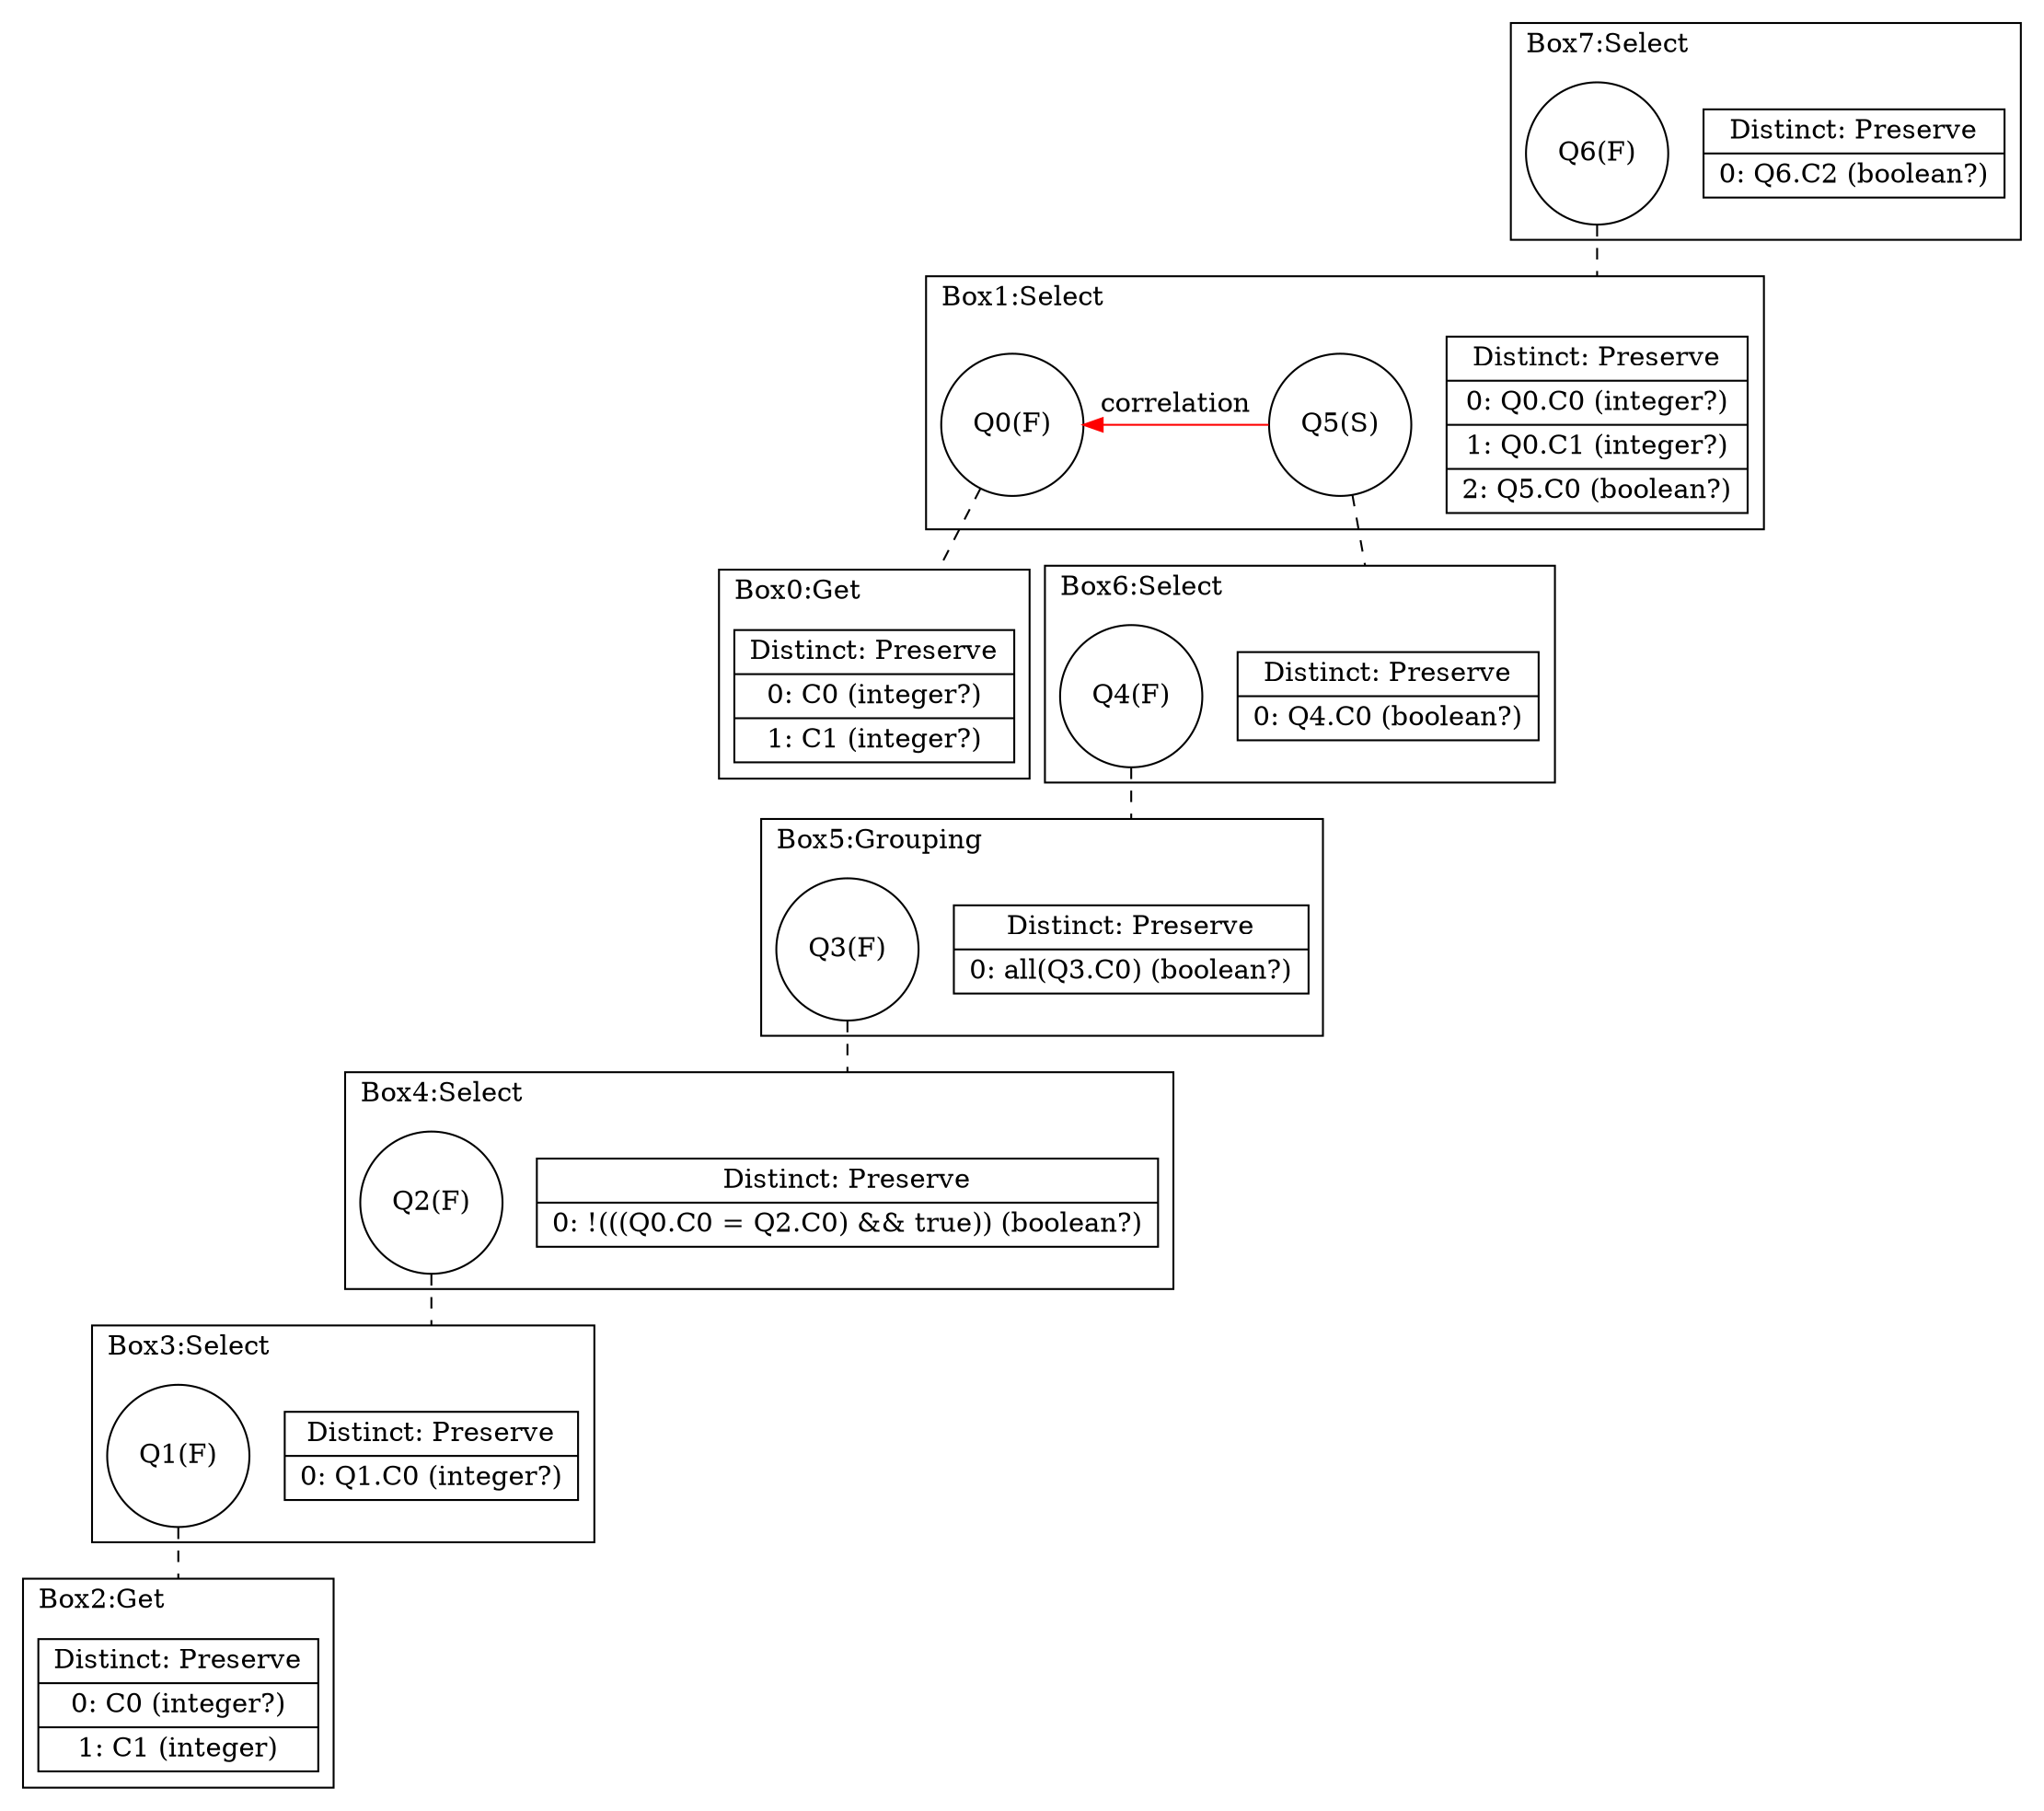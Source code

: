 digraph G {
    compound = true
    labeljust = l
    label = ""
    node [ shape = box ]
    subgraph cluster7 {
        label = "Box7:Select"
        boxhead7 [ shape = record, label = "{ Distinct: Preserve| 0: Q6.C2 (boolean?) }" ]
        {
            rank = same
            node [ shape = circle ]
            Q6 [ label = "Q6(F)" ]
        }
    }
    subgraph cluster1 {
        label = "Box1:Select"
        boxhead1 [ shape = record, label = "{ Distinct: Preserve| 0: Q0.C0 (integer?)| 1: Q0.C1 (integer?)| 2: Q5.C0 (boolean?) }" ]
        {
            rank = same
            node [ shape = circle ]
            Q0 [ label = "Q0(F)" ]
            Q5 [ label = "Q5(S)" ]
            Q5 -> Q0 [ label = "correlation", style = filled, color = red ]
        }
    }
    subgraph cluster0 {
        label = "Box0:Get"
        boxhead0 [ shape = record, label = "{ Distinct: Preserve| 0: C0 (integer?)| 1: C1 (integer?) }" ]
        {
            rank = same
        }
    }
    subgraph cluster6 {
        label = "Box6:Select"
        boxhead6 [ shape = record, label = "{ Distinct: Preserve| 0: Q4.C0 (boolean?) }" ]
        {
            rank = same
            node [ shape = circle ]
            Q4 [ label = "Q4(F)" ]
        }
    }
    subgraph cluster5 {
        label = "Box5:Grouping"
        boxhead5 [ shape = record, label = "{ Distinct: Preserve| 0: all(Q3.C0) (boolean?) }" ]
        {
            rank = same
            node [ shape = circle ]
            Q3 [ label = "Q3(F)" ]
        }
    }
    subgraph cluster4 {
        label = "Box4:Select"
        boxhead4 [ shape = record, label = "{ Distinct: Preserve| 0: !(((Q0.C0 = Q2.C0) && true)) (boolean?) }" ]
        {
            rank = same
            node [ shape = circle ]
            Q2 [ label = "Q2(F)" ]
        }
    }
    subgraph cluster3 {
        label = "Box3:Select"
        boxhead3 [ shape = record, label = "{ Distinct: Preserve| 0: Q1.C0 (integer?) }" ]
        {
            rank = same
            node [ shape = circle ]
            Q1 [ label = "Q1(F)" ]
        }
    }
    subgraph cluster2 {
        label = "Box2:Get"
        boxhead2 [ shape = record, label = "{ Distinct: Preserve| 0: C0 (integer?)| 1: C1 (integer) }" ]
        {
            rank = same
        }
    }
    edge [ arrowhead = none, style = dashed ]
    Q6 -> boxhead1 [ lhead = cluster1 ]
    Q0 -> boxhead0 [ lhead = cluster0 ]
    Q5 -> boxhead6 [ lhead = cluster6 ]
    Q4 -> boxhead5 [ lhead = cluster5 ]
    Q3 -> boxhead4 [ lhead = cluster4 ]
    Q2 -> boxhead3 [ lhead = cluster3 ]
    Q1 -> boxhead2 [ lhead = cluster2 ]
}
